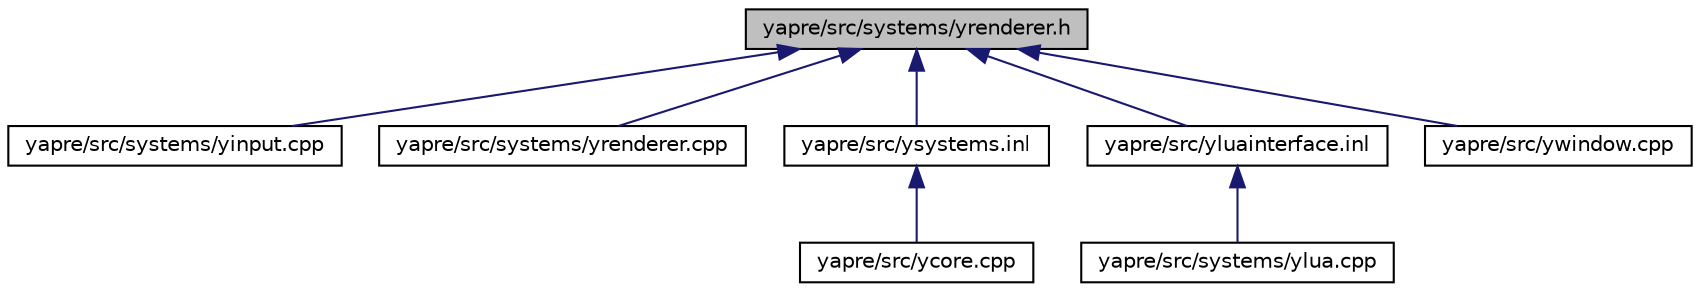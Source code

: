 digraph "yapre/src/systems/yrenderer.h"
{
 // LATEX_PDF_SIZE
  bgcolor="transparent";
  edge [fontname="Helvetica",fontsize="10",labelfontname="Helvetica",labelfontsize="10"];
  node [fontname="Helvetica",fontsize="10",shape=record];
  Node1 [label="yapre/src/systems/yrenderer.h",height=0.2,width=0.4,color="black", fillcolor="grey75", style="filled", fontcolor="black",tooltip=" "];
  Node1 -> Node2 [dir="back",color="midnightblue",fontsize="10",style="solid",fontname="Helvetica"];
  Node2 [label="yapre/src/systems/yinput.cpp",height=0.2,width=0.4,color="black",URL="$yinput_8cpp.html",tooltip=" "];
  Node1 -> Node3 [dir="back",color="midnightblue",fontsize="10",style="solid",fontname="Helvetica"];
  Node3 [label="yapre/src/systems/yrenderer.cpp",height=0.2,width=0.4,color="black",URL="$yrenderer_8cpp.html",tooltip=" "];
  Node1 -> Node4 [dir="back",color="midnightblue",fontsize="10",style="solid",fontname="Helvetica"];
  Node4 [label="yapre/src/ysystems.inl",height=0.2,width=0.4,color="black",URL="$ysystems_8inl.html",tooltip=" "];
  Node4 -> Node5 [dir="back",color="midnightblue",fontsize="10",style="solid",fontname="Helvetica"];
  Node5 [label="yapre/src/ycore.cpp",height=0.2,width=0.4,color="black",URL="$ycore_8cpp.html",tooltip=" "];
  Node1 -> Node6 [dir="back",color="midnightblue",fontsize="10",style="solid",fontname="Helvetica"];
  Node6 [label="yapre/src/yluainterface.inl",height=0.2,width=0.4,color="black",URL="$yluainterface_8inl.html",tooltip=" "];
  Node6 -> Node7 [dir="back",color="midnightblue",fontsize="10",style="solid",fontname="Helvetica"];
  Node7 [label="yapre/src/systems/ylua.cpp",height=0.2,width=0.4,color="black",URL="$ylua_8cpp.html",tooltip=" "];
  Node1 -> Node8 [dir="back",color="midnightblue",fontsize="10",style="solid",fontname="Helvetica"];
  Node8 [label="yapre/src/ywindow.cpp",height=0.2,width=0.4,color="black",URL="$ywindow_8cpp.html",tooltip=" "];
}
